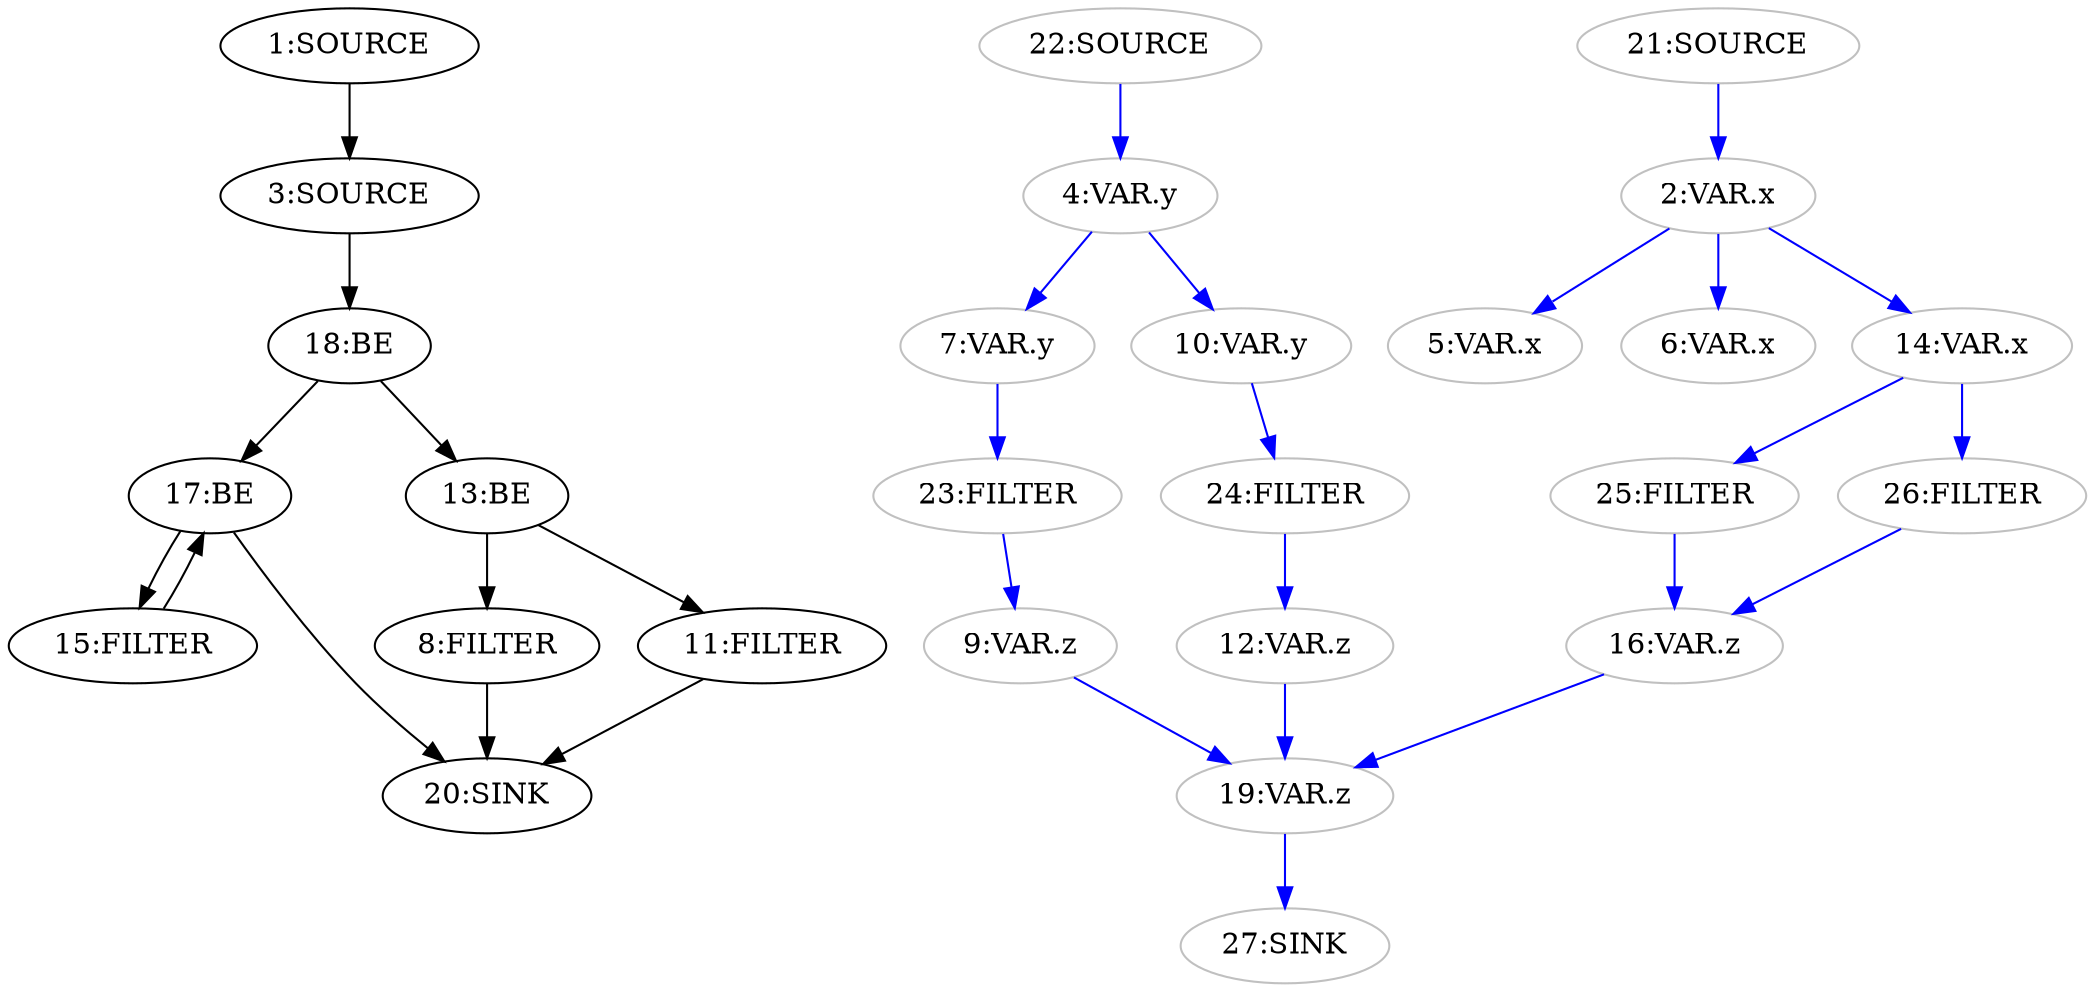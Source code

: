 digraph {
  n17 [label="17:BE"];
  n18 [label="18:BE"];
  n13 [label="13:BE"];
  n15 [label="15:FILTER"];
  n8 [label="8:FILTER"];
  n11 [label="11:FILTER"];
  n1 [label="1:SOURCE"];
  n3 [label="3:SOURCE"];
  n20 [label="20:SINK"];
  n2 [label="2:VAR.x" color="grey"];
  n4 [label="4:VAR.y" color="grey"];
  n5 [label="5:VAR.x" color="grey"];
  n6 [label="6:VAR.x" color="grey"];
  n7 [label="7:VAR.y" color="grey"];
  n9 [label="9:VAR.z" color="grey"];
  n10 [label="10:VAR.y" color="grey"];
  n12 [label="12:VAR.z" color="grey"];
  n14 [label="14:VAR.x" color="grey"];
  n16 [label="16:VAR.z" color="grey"];
  n19 [label="19:VAR.z" color="grey"];
  n21 [label="21:SOURCE" color="grey"];
  n22 [label="22:SOURCE" color="grey"];
  n23 [label="23:FILTER" color="grey"];
  n24 [label="24:FILTER" color="grey"];
  n25 [label="25:FILTER" color="grey"];
  n26 [label="26:FILTER" color="grey"];
  n27 [label="27:SINK" color="grey"];
  n1 -> n3 [color="black"];
  n3 -> n18 [color="black"];
  n8 -> n20 [color="black"];
  n11 -> n20 [color="black"];
  n13 -> n8 [color="black"];
  n13 -> n11 [color="black"];
  n15 -> n17 [color="black"];
  n17 -> n15 [color="black"];
  n17 -> n20 [color="black"];
  n18 -> n13 [color="black"];
  n18 -> n17 [color="black"];
  n2 -> n5 [color="blue"];
  n2 -> n6 [color="blue"];
  n2 -> n14 [color="blue"];
  n4 -> n7 [color="blue"];
  n4 -> n10 [color="blue"];
  n7 -> n23 [color="blue"];
  n9 -> n19 [color="blue"];
  n10 -> n24 [color="blue"];
  n12 -> n19 [color="blue"];
  n14 -> n25 [color="blue"];
  n14 -> n26 [color="blue"];
  n16 -> n19 [color="blue"];
  n19 -> n27 [color="blue"];
  n21 -> n2 [color="blue"];
  n22 -> n4 [color="blue"];
  n23 -> n9 [color="blue"];
  n24 -> n12 [color="blue"];
  n25 -> n16 [color="blue"];
  n26 -> n16 [color="blue"];
}
